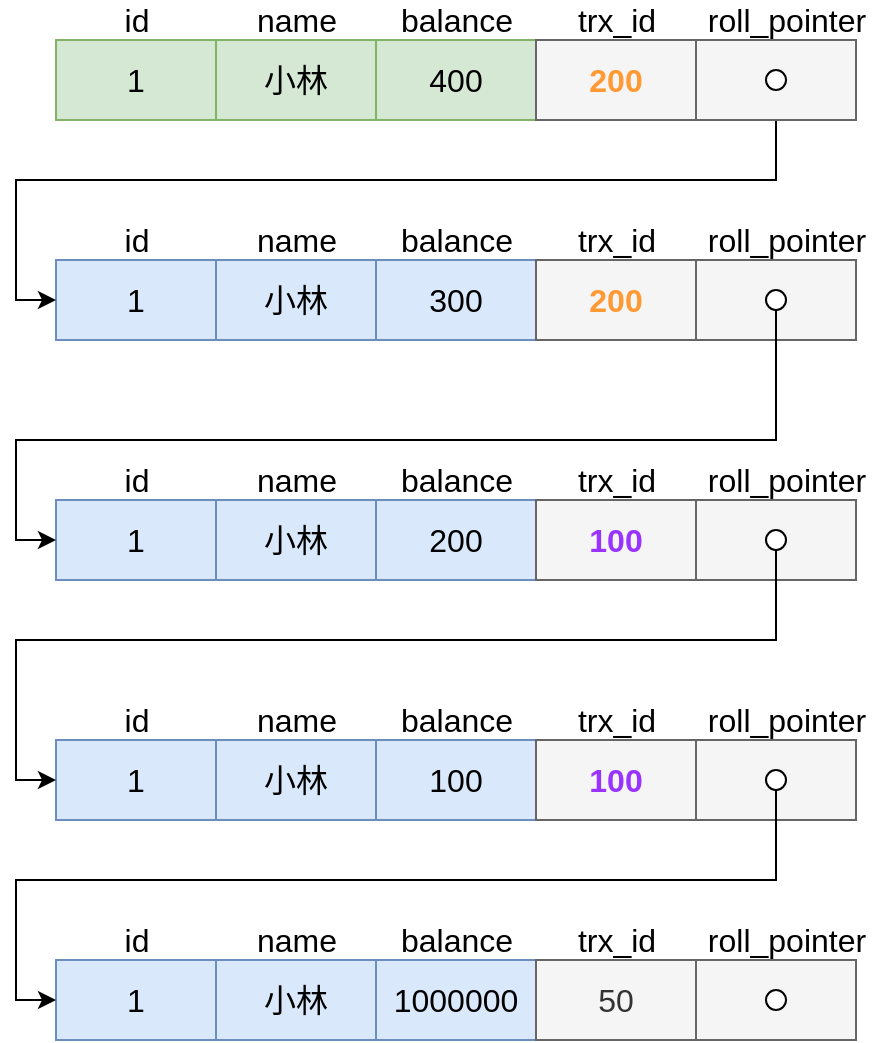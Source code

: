 <mxfile version="14.9.4" type="github">
  <diagram id="3lNbitN_uBYjp5Ojv3sX" name="第 1 页">
    <mxGraphModel dx="1102" dy="1751" grid="1" gridSize="10" guides="1" tooltips="1" connect="1" arrows="1" fold="1" page="1" pageScale="1" pageWidth="827" pageHeight="1169" math="0" shadow="0">
      <root>
        <mxCell id="0" />
        <mxCell id="1" parent="0" />
        <mxCell id="yxe6i7_vjsqYE6NYX4My-2" value="1" style="rounded=0;whiteSpace=wrap;html=1;fontSize=16;fillColor=#dae8fc;strokeColor=#6c8ebf;" vertex="1" parent="1">
          <mxGeometry x="120" y="180" width="80" height="40" as="geometry" />
        </mxCell>
        <mxCell id="yxe6i7_vjsqYE6NYX4My-3" value="小林" style="rounded=0;whiteSpace=wrap;html=1;fontSize=16;fillColor=#dae8fc;strokeColor=#6c8ebf;" vertex="1" parent="1">
          <mxGeometry x="200" y="180" width="80" height="40" as="geometry" />
        </mxCell>
        <mxCell id="yxe6i7_vjsqYE6NYX4My-4" value="1000000" style="rounded=0;whiteSpace=wrap;html=1;fontSize=16;fillColor=#dae8fc;strokeColor=#6c8ebf;" vertex="1" parent="1">
          <mxGeometry x="280" y="180" width="80" height="40" as="geometry" />
        </mxCell>
        <mxCell id="yxe6i7_vjsqYE6NYX4My-5" value="50" style="rounded=0;whiteSpace=wrap;html=1;fontSize=16;fillColor=#f5f5f5;strokeColor=#666666;fontColor=#333333;" vertex="1" parent="1">
          <mxGeometry x="360" y="180" width="80" height="40" as="geometry" />
        </mxCell>
        <mxCell id="yxe6i7_vjsqYE6NYX4My-6" value="" style="rounded=0;whiteSpace=wrap;html=1;fontSize=16;fillColor=#f5f5f5;strokeColor=#666666;fontColor=#333333;" vertex="1" parent="1">
          <mxGeometry x="440" y="180" width="80" height="40" as="geometry" />
        </mxCell>
        <mxCell id="yxe6i7_vjsqYE6NYX4My-7" value="id" style="text;html=1;align=center;verticalAlign=middle;resizable=0;points=[];autosize=1;strokeColor=none;fontSize=16;" vertex="1" parent="1">
          <mxGeometry x="145" y="160" width="30" height="20" as="geometry" />
        </mxCell>
        <mxCell id="yxe6i7_vjsqYE6NYX4My-8" value="name" style="text;html=1;align=center;verticalAlign=middle;resizable=0;points=[];autosize=1;strokeColor=none;fontSize=16;" vertex="1" parent="1">
          <mxGeometry x="210" y="160" width="60" height="20" as="geometry" />
        </mxCell>
        <mxCell id="yxe6i7_vjsqYE6NYX4My-9" value="balance" style="text;html=1;align=center;verticalAlign=middle;resizable=0;points=[];autosize=1;strokeColor=none;fontSize=16;" vertex="1" parent="1">
          <mxGeometry x="285" y="160" width="70" height="20" as="geometry" />
        </mxCell>
        <mxCell id="yxe6i7_vjsqYE6NYX4My-10" value="trx_id" style="text;html=1;align=center;verticalAlign=middle;resizable=0;points=[];autosize=1;strokeColor=none;fontSize=16;" vertex="1" parent="1">
          <mxGeometry x="375" y="160" width="50" height="20" as="geometry" />
        </mxCell>
        <mxCell id="yxe6i7_vjsqYE6NYX4My-11" value="roll_pointer" style="text;html=1;align=center;verticalAlign=middle;resizable=0;points=[];autosize=1;strokeColor=none;fontSize=16;" vertex="1" parent="1">
          <mxGeometry x="440" y="160" width="90" height="20" as="geometry" />
        </mxCell>
        <mxCell id="yxe6i7_vjsqYE6NYX4My-14" value="" style="ellipse;whiteSpace=wrap;html=1;aspect=fixed;fontSize=16;" vertex="1" parent="1">
          <mxGeometry x="475" y="195" width="10" height="10" as="geometry" />
        </mxCell>
        <mxCell id="yxe6i7_vjsqYE6NYX4My-16" value="1" style="rounded=0;whiteSpace=wrap;html=1;fontSize=16;fillColor=#dae8fc;strokeColor=#6c8ebf;" vertex="1" parent="1">
          <mxGeometry x="120" y="70" width="80" height="40" as="geometry" />
        </mxCell>
        <mxCell id="yxe6i7_vjsqYE6NYX4My-17" value="小林" style="rounded=0;whiteSpace=wrap;html=1;fontSize=16;fillColor=#dae8fc;strokeColor=#6c8ebf;" vertex="1" parent="1">
          <mxGeometry x="200" y="70" width="80" height="40" as="geometry" />
        </mxCell>
        <mxCell id="yxe6i7_vjsqYE6NYX4My-18" value="100" style="rounded=0;whiteSpace=wrap;html=1;fontSize=16;fillColor=#dae8fc;strokeColor=#6c8ebf;" vertex="1" parent="1">
          <mxGeometry x="280" y="70" width="80" height="40" as="geometry" />
        </mxCell>
        <mxCell id="yxe6i7_vjsqYE6NYX4My-19" value="&lt;font color=&quot;#9933ff&quot;&gt;&lt;b&gt;100&lt;/b&gt;&lt;/font&gt;" style="rounded=0;whiteSpace=wrap;html=1;fontSize=16;fillColor=#f5f5f5;strokeColor=#666666;fontColor=#333333;" vertex="1" parent="1">
          <mxGeometry x="360" y="70" width="80" height="40" as="geometry" />
        </mxCell>
        <mxCell id="yxe6i7_vjsqYE6NYX4My-20" value="" style="rounded=0;whiteSpace=wrap;html=1;fontSize=16;fillColor=#f5f5f5;strokeColor=#666666;fontColor=#333333;" vertex="1" parent="1">
          <mxGeometry x="440" y="70" width="80" height="40" as="geometry" />
        </mxCell>
        <mxCell id="yxe6i7_vjsqYE6NYX4My-21" value="id" style="text;html=1;align=center;verticalAlign=middle;resizable=0;points=[];autosize=1;strokeColor=none;fontSize=16;" vertex="1" parent="1">
          <mxGeometry x="145" y="50" width="30" height="20" as="geometry" />
        </mxCell>
        <mxCell id="yxe6i7_vjsqYE6NYX4My-22" value="name" style="text;html=1;align=center;verticalAlign=middle;resizable=0;points=[];autosize=1;strokeColor=none;fontSize=16;" vertex="1" parent="1">
          <mxGeometry x="210" y="50" width="60" height="20" as="geometry" />
        </mxCell>
        <mxCell id="yxe6i7_vjsqYE6NYX4My-23" value="balance" style="text;html=1;align=center;verticalAlign=middle;resizable=0;points=[];autosize=1;strokeColor=none;fontSize=16;" vertex="1" parent="1">
          <mxGeometry x="285" y="50" width="70" height="20" as="geometry" />
        </mxCell>
        <mxCell id="yxe6i7_vjsqYE6NYX4My-24" value="trx_id" style="text;html=1;align=center;verticalAlign=middle;resizable=0;points=[];autosize=1;strokeColor=none;fontSize=16;" vertex="1" parent="1">
          <mxGeometry x="375" y="50" width="50" height="20" as="geometry" />
        </mxCell>
        <mxCell id="yxe6i7_vjsqYE6NYX4My-25" value="roll_pointer" style="text;html=1;align=center;verticalAlign=middle;resizable=0;points=[];autosize=1;strokeColor=none;fontSize=16;" vertex="1" parent="1">
          <mxGeometry x="440" y="50" width="90" height="20" as="geometry" />
        </mxCell>
        <mxCell id="yxe6i7_vjsqYE6NYX4My-63" style="edgeStyle=orthogonalEdgeStyle;rounded=0;orthogonalLoop=1;jettySize=auto;html=1;entryX=0;entryY=0.5;entryDx=0;entryDy=0;" edge="1" parent="1" source="yxe6i7_vjsqYE6NYX4My-26" target="yxe6i7_vjsqYE6NYX4My-2">
          <mxGeometry relative="1" as="geometry">
            <Array as="points">
              <mxPoint x="480" y="140" />
              <mxPoint x="100" y="140" />
              <mxPoint x="100" y="200" />
            </Array>
          </mxGeometry>
        </mxCell>
        <mxCell id="yxe6i7_vjsqYE6NYX4My-26" value="" style="ellipse;whiteSpace=wrap;html=1;aspect=fixed;fontSize=16;" vertex="1" parent="1">
          <mxGeometry x="475" y="85" width="10" height="10" as="geometry" />
        </mxCell>
        <mxCell id="yxe6i7_vjsqYE6NYX4My-27" value="1" style="rounded=0;whiteSpace=wrap;html=1;fontSize=16;fillColor=#dae8fc;strokeColor=#6c8ebf;" vertex="1" parent="1">
          <mxGeometry x="120" y="-50" width="80" height="40" as="geometry" />
        </mxCell>
        <mxCell id="yxe6i7_vjsqYE6NYX4My-28" value="小林" style="rounded=0;whiteSpace=wrap;html=1;fontSize=16;fillColor=#dae8fc;strokeColor=#6c8ebf;" vertex="1" parent="1">
          <mxGeometry x="200" y="-50" width="80" height="40" as="geometry" />
        </mxCell>
        <mxCell id="yxe6i7_vjsqYE6NYX4My-29" value="200" style="rounded=0;whiteSpace=wrap;html=1;fontSize=16;fillColor=#dae8fc;strokeColor=#6c8ebf;" vertex="1" parent="1">
          <mxGeometry x="280" y="-50" width="80" height="40" as="geometry" />
        </mxCell>
        <mxCell id="yxe6i7_vjsqYE6NYX4My-30" value="&lt;font color=&quot;#9933ff&quot;&gt;&lt;b&gt;100&lt;/b&gt;&lt;/font&gt;" style="rounded=0;whiteSpace=wrap;html=1;fontSize=16;fillColor=#f5f5f5;strokeColor=#666666;fontColor=#333333;" vertex="1" parent="1">
          <mxGeometry x="360" y="-50" width="80" height="40" as="geometry" />
        </mxCell>
        <mxCell id="yxe6i7_vjsqYE6NYX4My-31" value="" style="rounded=0;whiteSpace=wrap;html=1;fontSize=16;fillColor=#f5f5f5;strokeColor=#666666;fontColor=#333333;" vertex="1" parent="1">
          <mxGeometry x="440" y="-50" width="80" height="40" as="geometry" />
        </mxCell>
        <mxCell id="yxe6i7_vjsqYE6NYX4My-32" value="id" style="text;html=1;align=center;verticalAlign=middle;resizable=0;points=[];autosize=1;strokeColor=none;fontSize=16;" vertex="1" parent="1">
          <mxGeometry x="145" y="-70" width="30" height="20" as="geometry" />
        </mxCell>
        <mxCell id="yxe6i7_vjsqYE6NYX4My-33" value="name" style="text;html=1;align=center;verticalAlign=middle;resizable=0;points=[];autosize=1;strokeColor=none;fontSize=16;" vertex="1" parent="1">
          <mxGeometry x="210" y="-70" width="60" height="20" as="geometry" />
        </mxCell>
        <mxCell id="yxe6i7_vjsqYE6NYX4My-34" value="balance" style="text;html=1;align=center;verticalAlign=middle;resizable=0;points=[];autosize=1;strokeColor=none;fontSize=16;" vertex="1" parent="1">
          <mxGeometry x="285" y="-70" width="70" height="20" as="geometry" />
        </mxCell>
        <mxCell id="yxe6i7_vjsqYE6NYX4My-35" value="trx_id" style="text;html=1;align=center;verticalAlign=middle;resizable=0;points=[];autosize=1;strokeColor=none;fontSize=16;" vertex="1" parent="1">
          <mxGeometry x="375" y="-70" width="50" height="20" as="geometry" />
        </mxCell>
        <mxCell id="yxe6i7_vjsqYE6NYX4My-36" value="roll_pointer" style="text;html=1;align=center;verticalAlign=middle;resizable=0;points=[];autosize=1;strokeColor=none;fontSize=16;" vertex="1" parent="1">
          <mxGeometry x="440" y="-70" width="90" height="20" as="geometry" />
        </mxCell>
        <mxCell id="yxe6i7_vjsqYE6NYX4My-62" style="edgeStyle=orthogonalEdgeStyle;rounded=0;orthogonalLoop=1;jettySize=auto;html=1;entryX=0;entryY=0.5;entryDx=0;entryDy=0;" edge="1" parent="1" source="yxe6i7_vjsqYE6NYX4My-37" target="yxe6i7_vjsqYE6NYX4My-16">
          <mxGeometry relative="1" as="geometry">
            <Array as="points">
              <mxPoint x="480" y="20" />
              <mxPoint x="100" y="20" />
              <mxPoint x="100" y="90" />
            </Array>
          </mxGeometry>
        </mxCell>
        <mxCell id="yxe6i7_vjsqYE6NYX4My-37" value="" style="ellipse;whiteSpace=wrap;html=1;aspect=fixed;fontSize=16;" vertex="1" parent="1">
          <mxGeometry x="475" y="-35" width="10" height="10" as="geometry" />
        </mxCell>
        <mxCell id="yxe6i7_vjsqYE6NYX4My-38" value="1" style="rounded=0;whiteSpace=wrap;html=1;fontSize=16;fillColor=#dae8fc;strokeColor=#6c8ebf;" vertex="1" parent="1">
          <mxGeometry x="120" y="-170" width="80" height="40" as="geometry" />
        </mxCell>
        <mxCell id="yxe6i7_vjsqYE6NYX4My-39" value="小林" style="rounded=0;whiteSpace=wrap;html=1;fontSize=16;fillColor=#dae8fc;strokeColor=#6c8ebf;" vertex="1" parent="1">
          <mxGeometry x="200" y="-170" width="80" height="40" as="geometry" />
        </mxCell>
        <mxCell id="yxe6i7_vjsqYE6NYX4My-40" value="300" style="rounded=0;whiteSpace=wrap;html=1;fontSize=16;fillColor=#dae8fc;strokeColor=#6c8ebf;" vertex="1" parent="1">
          <mxGeometry x="280" y="-170" width="80" height="40" as="geometry" />
        </mxCell>
        <mxCell id="yxe6i7_vjsqYE6NYX4My-41" value="&lt;b&gt;&lt;font color=&quot;#ff9933&quot;&gt;200&lt;/font&gt;&lt;/b&gt;" style="rounded=0;whiteSpace=wrap;html=1;fontSize=16;fillColor=#f5f5f5;strokeColor=#666666;fontColor=#333333;" vertex="1" parent="1">
          <mxGeometry x="360" y="-170" width="80" height="40" as="geometry" />
        </mxCell>
        <mxCell id="yxe6i7_vjsqYE6NYX4My-42" value="" style="rounded=0;whiteSpace=wrap;html=1;fontSize=16;fillColor=#f5f5f5;strokeColor=#666666;fontColor=#333333;" vertex="1" parent="1">
          <mxGeometry x="440" y="-170" width="80" height="40" as="geometry" />
        </mxCell>
        <mxCell id="yxe6i7_vjsqYE6NYX4My-43" value="id" style="text;html=1;align=center;verticalAlign=middle;resizable=0;points=[];autosize=1;strokeColor=none;fontSize=16;" vertex="1" parent="1">
          <mxGeometry x="145" y="-190" width="30" height="20" as="geometry" />
        </mxCell>
        <mxCell id="yxe6i7_vjsqYE6NYX4My-44" value="name" style="text;html=1;align=center;verticalAlign=middle;resizable=0;points=[];autosize=1;strokeColor=none;fontSize=16;" vertex="1" parent="1">
          <mxGeometry x="210" y="-190" width="60" height="20" as="geometry" />
        </mxCell>
        <mxCell id="yxe6i7_vjsqYE6NYX4My-45" value="balance" style="text;html=1;align=center;verticalAlign=middle;resizable=0;points=[];autosize=1;strokeColor=none;fontSize=16;" vertex="1" parent="1">
          <mxGeometry x="285" y="-190" width="70" height="20" as="geometry" />
        </mxCell>
        <mxCell id="yxe6i7_vjsqYE6NYX4My-46" value="trx_id" style="text;html=1;align=center;verticalAlign=middle;resizable=0;points=[];autosize=1;strokeColor=none;fontSize=16;" vertex="1" parent="1">
          <mxGeometry x="375" y="-190" width="50" height="20" as="geometry" />
        </mxCell>
        <mxCell id="yxe6i7_vjsqYE6NYX4My-47" value="roll_pointer" style="text;html=1;align=center;verticalAlign=middle;resizable=0;points=[];autosize=1;strokeColor=none;fontSize=16;" vertex="1" parent="1">
          <mxGeometry x="440" y="-190" width="90" height="20" as="geometry" />
        </mxCell>
        <mxCell id="yxe6i7_vjsqYE6NYX4My-61" style="edgeStyle=orthogonalEdgeStyle;rounded=0;orthogonalLoop=1;jettySize=auto;html=1;entryX=0;entryY=0.5;entryDx=0;entryDy=0;" edge="1" parent="1" source="yxe6i7_vjsqYE6NYX4My-48" target="yxe6i7_vjsqYE6NYX4My-27">
          <mxGeometry relative="1" as="geometry">
            <Array as="points">
              <mxPoint x="480" y="-80" />
              <mxPoint x="100" y="-80" />
              <mxPoint x="100" y="-30" />
            </Array>
          </mxGeometry>
        </mxCell>
        <mxCell id="yxe6i7_vjsqYE6NYX4My-48" value="" style="ellipse;whiteSpace=wrap;html=1;aspect=fixed;fontSize=16;" vertex="1" parent="1">
          <mxGeometry x="475" y="-155" width="10" height="10" as="geometry" />
        </mxCell>
        <mxCell id="yxe6i7_vjsqYE6NYX4My-49" value="1" style="rounded=0;whiteSpace=wrap;html=1;fontSize=16;fillColor=#d5e8d4;strokeColor=#82b366;" vertex="1" parent="1">
          <mxGeometry x="120" y="-280" width="80" height="40" as="geometry" />
        </mxCell>
        <mxCell id="yxe6i7_vjsqYE6NYX4My-50" value="小林" style="rounded=0;whiteSpace=wrap;html=1;fontSize=16;fillColor=#d5e8d4;strokeColor=#82b366;" vertex="1" parent="1">
          <mxGeometry x="200" y="-280" width="80" height="40" as="geometry" />
        </mxCell>
        <mxCell id="yxe6i7_vjsqYE6NYX4My-51" value="400" style="rounded=0;whiteSpace=wrap;html=1;fontSize=16;fillColor=#d5e8d4;strokeColor=#82b366;" vertex="1" parent="1">
          <mxGeometry x="280" y="-280" width="80" height="40" as="geometry" />
        </mxCell>
        <mxCell id="yxe6i7_vjsqYE6NYX4My-52" value="&lt;font color=&quot;#ff9933&quot;&gt;&lt;b&gt;200&lt;/b&gt;&lt;/font&gt;" style="rounded=0;whiteSpace=wrap;html=1;fontSize=16;fillColor=#f5f5f5;strokeColor=#666666;fontColor=#333333;" vertex="1" parent="1">
          <mxGeometry x="360" y="-280" width="80" height="40" as="geometry" />
        </mxCell>
        <mxCell id="yxe6i7_vjsqYE6NYX4My-60" style="edgeStyle=orthogonalEdgeStyle;rounded=0;orthogonalLoop=1;jettySize=auto;html=1;entryX=0;entryY=0.5;entryDx=0;entryDy=0;" edge="1" parent="1" source="yxe6i7_vjsqYE6NYX4My-53" target="yxe6i7_vjsqYE6NYX4My-38">
          <mxGeometry relative="1" as="geometry">
            <Array as="points">
              <mxPoint x="480" y="-210" />
              <mxPoint x="100" y="-210" />
              <mxPoint x="100" y="-150" />
            </Array>
          </mxGeometry>
        </mxCell>
        <mxCell id="yxe6i7_vjsqYE6NYX4My-53" value="" style="rounded=0;whiteSpace=wrap;html=1;fontSize=16;fillColor=#f5f5f5;strokeColor=#666666;fontColor=#333333;" vertex="1" parent="1">
          <mxGeometry x="440" y="-280" width="80" height="40" as="geometry" />
        </mxCell>
        <mxCell id="yxe6i7_vjsqYE6NYX4My-54" value="id" style="text;html=1;align=center;verticalAlign=middle;resizable=0;points=[];autosize=1;strokeColor=none;fontSize=16;" vertex="1" parent="1">
          <mxGeometry x="145" y="-300" width="30" height="20" as="geometry" />
        </mxCell>
        <mxCell id="yxe6i7_vjsqYE6NYX4My-55" value="name" style="text;html=1;align=center;verticalAlign=middle;resizable=0;points=[];autosize=1;strokeColor=none;fontSize=16;" vertex="1" parent="1">
          <mxGeometry x="210" y="-300" width="60" height="20" as="geometry" />
        </mxCell>
        <mxCell id="yxe6i7_vjsqYE6NYX4My-56" value="balance" style="text;html=1;align=center;verticalAlign=middle;resizable=0;points=[];autosize=1;strokeColor=none;fontSize=16;" vertex="1" parent="1">
          <mxGeometry x="285" y="-300" width="70" height="20" as="geometry" />
        </mxCell>
        <mxCell id="yxe6i7_vjsqYE6NYX4My-57" value="trx_id" style="text;html=1;align=center;verticalAlign=middle;resizable=0;points=[];autosize=1;strokeColor=none;fontSize=16;" vertex="1" parent="1">
          <mxGeometry x="375" y="-300" width="50" height="20" as="geometry" />
        </mxCell>
        <mxCell id="yxe6i7_vjsqYE6NYX4My-58" value="roll_pointer" style="text;html=1;align=center;verticalAlign=middle;resizable=0;points=[];autosize=1;strokeColor=none;fontSize=16;" vertex="1" parent="1">
          <mxGeometry x="440" y="-300" width="90" height="20" as="geometry" />
        </mxCell>
        <mxCell id="yxe6i7_vjsqYE6NYX4My-59" value="" style="ellipse;whiteSpace=wrap;html=1;aspect=fixed;fontSize=16;" vertex="1" parent="1">
          <mxGeometry x="475" y="-265" width="10" height="10" as="geometry" />
        </mxCell>
      </root>
    </mxGraphModel>
  </diagram>
</mxfile>
